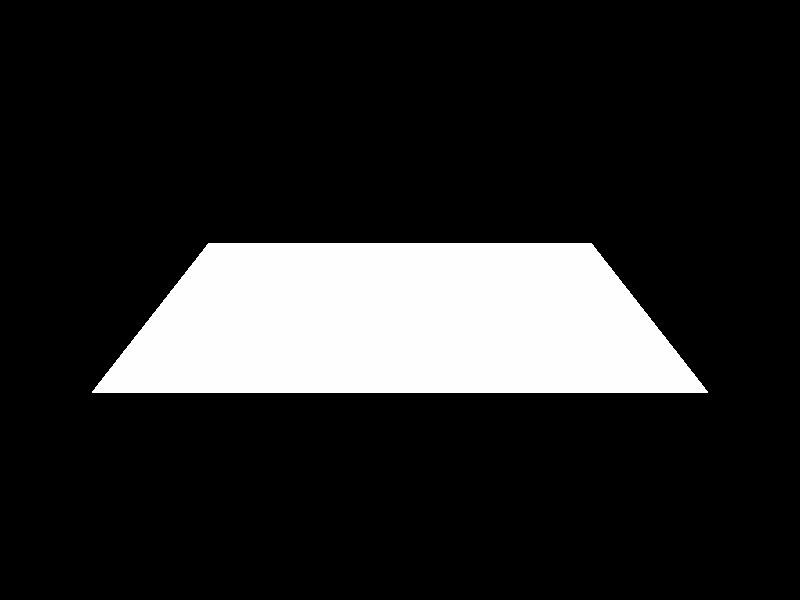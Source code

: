 //========================================================================================//
//      polygon.pov                                                                       //
//      This file is a template for plotting ED-2.2 using povray.  The cohorts must be    //
//      appended to the end of the script, using the following standard:                  //
//      tree(dbh,pft,x,y)                                                                 //
//      PFT numbers are the same as ED.                                                   //
//----------------------------------------------------------------------------------------//



//----- Define some common settings. -----------------------------------------------------//
#version 3.6;
global_settings{assumed_gamma 1.0}
#default{ finish{ ambient 0.1 diffuse 0.9 }}
#include "colors.inc"
#include "textures.inc"
#include "functions.inc"
//----------------------------------------------------------------------------------------//




//----------------------------------------------------------------------------------------//
//     This macro define the plant based on DBH and PFT.                                  //
//----------------------------------------------------------------------------------------//
#macro plant(dbh,ipft,xtree,ztree,height)
   //---- Define the allometric traits (based on tropical trees. -------------------------//
   #local mdbh    = min(dbh,96.2578);
   //#local mdbhtrackedtree = min(dbhtrackedtree,96.2578);

   //#local height  = 61.7 * (1. - exp (- 0.0352 * pow(mdbh,0.694) ) );

   #local cwidth  = sqrt( 1.12573 * pow(mdbh,1.05212) / pi);
   #local clength = 0.3106775 * pow(height,1.098);
   #local c23     = height - 1/3 * clength;
   #local crown   = height - 0.5 * clength;
   #local c13     = height - 2/3 * clength;
   #local bole    = height - clength;
   #local rbh     = 0.01 * mdbh;
   //#local rdbhtrackedtree = 0.01 * dbhtrackedtree;

   
   //-------------------------------------------------------------------------------------//

   


   

   //-------------------------------------------------------------------------------------//
   //      Define the colour of the PFTs.                                                 //
   //-------------------------------------------------------------------------------------//
   #switch (ipft)
      #case (1)
         //------ C4 Grass. --------------------------------------------------------------//
         #local pftcol   = pigment { color rgb <1.00,0.84,0.00> };
         #local pftshape = 1;
         #break
      #case (2)
         //------ Early tropical. --------------------------------------------------------//
         #local pftcol   = pigment { color rgb <0.70,1.00,0.00> };
         #local pftshape = 1;
         #break
      #case (3)
         //------ Mid tropical. ----------------------------------------------------------//
         #local pftcol   = pigment { color rgb <0.10,0.50,0.00> };
         #local pftshape = 1;
         #break
      #case (4)
         //------ Late tropical. --------------------------------------------------------//
         #local pftcol   = pigment { color rgb <0.00,0.20,0.00> };
         #local pftshape = 1;
         #break
      #case (5)
         //------ Temperate C3 grass. ----------------------------------------------------//
         #local pftcol   = pigment { color rgb <0.67,0.51,1.00> };
         #local pftshape = 1;
         #break
      #case (6)
         //------ Northern pine. ---------------------------------------------------------//
         #local pftcol   = pigment { color rgb <0.00,0.75,1.00> };
         #local pftshape = 2;
         #break
      #case (7)
         //------ Southern pine. ---------------------------------------------------------//
         #local pftcol   = pigment { color rgb <0.28,0.82,0.80> };
         #local pftshape = 2;
         #break
      #case (8)
         //------ Late conifer. ----------------------------------------------------------//
         #local pftcol   = pigment { color rgb <0.15,0.25,0.55> };
         #local pftshape = 2;
         #break
      #case (9)
         //------ Early hardwood. --------------------------------------------------------//
         #local pftcol   = pigment { color rgb <1.00,0.55,0.00> };
         #local pftshape = 1;
         #break
      #case (10)
         //------ Mid hardwood. ----------------------------------------------------------//
         #local pftcol   = pigment { color rgb <1.00,0.27,0.00> };
         #local pftshape = 1;
         #break
      #case (11)
         //------ Late hardwood. ---------------------------------------------------------//
         #local pftcol   = pigment { color rgb <0.70,0.13,0.13> };
         #local pftshape = 1;
         #break
      #case (12)
         //------ C3 Crop. ---------------------------------------------------------------//
         #local pftcol   = pigment { color rgb <0.33,0.10,0.55> };
         #local pftshape = 1;
         #break
      #case (13)
         //------ C3 pasture. ------------------------------------------------------------//
         #local pftcol   = pigment { color rgb <0.75,0.24,1.00> };
         #local pftshape = 1;
         #break
      #case (14)
         //------ C4 Crop. ---------------------------------------------------------------//
         #local pftcol   = pigment { color rgb <0.72,0.53,0.04> };
         #local pftshape = 1;
         #break
      #case (15)
         //------ C4 pasture. ------------------------------------------------------------//
         #local pftcol   = pigment { color rgb <0.94,0.90,0.55> };
         #local pftshape = 1;
         #break
      #case (16)
         //------ C3 grass. --------------------------------------------------------------//
         #local pftcol   = pigment { color rgb <0.80,0.75,0.44> };
         #local pftshape = 1;
         #break
      #case (17)
         //------ Liana. -------------------------------------------------------------//
         #local pftcol   = pigment { color rgb <0.,0.,1.> }; 	//-- 0.31,0.58,0.80 --//
         #local pftshape = 3;
         #break
   #end // switch (ipft)
   //-------------------------------------------------------------------------------------//



   //-------------------------------------------------------------------------------------//
   //     Decide what to do based on whether this is a flowering plant or a conifer.      //
   //-------------------------------------------------------------------------------------//
   #switch(pftshape)
      #case(1)
         //----- Flowering plant, use an ellipsoid. --------------------------------------//
         merge{
            //----- The stem. ------------------------------------------------------------//
            cylinder{ <0,0,0>, <0,1,0>, 2.0
                      texture{ pigment{ color rgb <0.64,0.32,0.16>}
                               finish { ambient  0.1
                                        diffuse  1.0
                                        specular 0.1
                                      }// end of finish
                             } // end of texture
                      scale <rbh,height,rbh>
                      translate<xtree,0,ztree>
                    } // end of sphere
            //----------------------------------------------------------------------------//



            //----- First crown. ---------------------------------------------------------//
            sphere{ <0,0,0>, 1.0
                    texture{ pigment{ pftcol  }
                             finish { ambient  0.1
                                      diffuse  1.0
                                      specular 0.1
                                    }// end of finish
                           } // end texture
                    scale <0.25*cwidth,2*clength/3,0.25*cwidth>
                    translate<xtree,c13,ztree>
                  } // end sphere 
            //----- Second crown. --------------------------------------------------------//
            sphere{ <0,0,0>, 1.0
                    texture{ pigment{ pftcol  }
                             finish { ambient  0.1
                                      diffuse  1.0
                                      specular 0.1
                                    }// end of finish
                           } // end texture
                    scale <0.5*cwidth,2*clength/3,0.5*cwidth>
                    translate<xtree,crown,ztree>
                  } // end sphere
            //----- Third crown. ---------------------------------------------------------//
            sphere{ <0,0,0>, 1.0
                    texture{ pigment{ pftcol  }
                             finish { ambient  0.1
                                      diffuse  1.0
                                      specular 0.1
                                    }// end of finish
                           } // end texture
                    scale <cwidth,2*clength/3,cwidth>
                    translate<xtree,c23,ztree>
                  } // end sphere
            //----------------------------------------------------------------------------//
         } // end merge 
         //-------------------------------------------------------------------------------//
         #break
      #case(2)
         //----- Conifer, use a cone... --------------------------------------------------//
         //-------------------------------------------------------------------------------//
     
         merge{
            //----- The stem. ------------------------------------------------------------//
            cylinder{ <0,0,0>, <0,1,0>, 1.0
                      texture{ pigment{ color rgb <0.64,0.32,0.16>}
                               finish { ambient  0.1
                                        diffuse  1.0
                                        specular 0.1
                                      }// end of finish
                             } // end of texture
                      scale <rbh,crown,rbh>
                      translate<xtree,0,ztree>
                    } // end of sphere
            //----------------------------------------------------------------------------//



            //----- First crown. ---------------------------------------------------------//
            cone{ <0,0,0>, 1.0, <0,clength/3,0>, 1/3
                    texture{ pigment{ pftcol  }
                             finish { ambient  0.1
                                      diffuse  1.0
                                      specular 0.1
                                    }// end of finish
                           } // end texture
                    scale <cwidth,1,cwidth>
                    translate<xtree,bole,ztree>
                  } // end cone
            //----- Second crown. --------------------------------------------------------//
            cone{ <0,0,0>, 0.8, <0,clength/3,0>, 1/3
                    texture{ pigment{ pftcol  }
                             finish { ambient  0.1
                                      diffuse  1.0
                                      specular 0.1
                                    }// end of finish
                           } // end texture
                    scale <cwidth,1,cwidth>
                    translate<xtree,c13,ztree>
                  } // end cone
            //----- First crown. ---------------------------------------------------------//
            cone{ <0,0,0>, 0.6, <0,clength/3,0>, 0.0
                    texture{ pigment{ pftcol  }
                             finish { ambient  0.1
                                      diffuse  1.0
                                      specular 0.1
                                    }// end of finish
                           } // end texture
                    scale <cwidth,1,cwidth>
                    translate<xtree,c23,ztree>
                  } // end cone
            //----------------------------------------------------------------------------//
         } // end merge
         //-------------------------------------------------------------------------------//
         #break
    #case(3)
         //----- Flowering plant, use an ellipsoid. --------------------------------------//

         merge{
            //----- The stem. ------------------------------------------------------------//
            cylinder{ <0,0,0>, <0,1,0>, 2.0
                      texture{ pigment{ pftcol}
                               finish { ambient  0.1
                                        diffuse  1.0
                                        specular 0.1
                                      }// end of finish
                             } // end of texture
                      scale <rbh,c23,rbh>
                      translate<xtree,0,ztree>
                    } // end of sphere
            //----------------------------------------------------------------------------//



           sphere{ <0,0,0>, 1.0
                    texture{ pigment{ pftcol  }
                             finish { ambient  0.1
                                      diffuse  1.0
                                      specular 0.1
                                    }// end of finish
                           } // end texture
                    scale <1*clength/3,clength/4,clength*1/3>
                    translate<xtree,c23,ztree>}
            //----------------------------------------------------------------------------//
         } // end merge 
         //-------------------------------------------------------------------------------//
         #break

   #end // switch(pftshape)
   //-------------------------------------------------------------------------------------//
#end // macro plant
//----------------------------------------------------------------------------------------//


//----- Set the camera -------------------------------------------------------------------//
camera{ location  <-800.0 ,250.0 ,    0.0>
        look_at   <   0.0 ,  0.0 ,    0.0>
        right x*image_width/image_height
        angle 45 }
//----------------------------------------------------------------------------------------//


//----- Fiat lux... ----------------------------------------------------------------------//
light_source{<1500,3000,-2500> color rgb<0.66,0.66,0.66>}
//----------------------------------------------------------------------------------------//


//----- Ground ---------------------------------------------------------------------------//
//box{ <-205,-1,-205>,<205,0,205>
//     texture{ pigment{ color rgb<0.96,0.76,0.60>}
//              normal { bumps 0.75 scale 0.25 }
//              finish { phong 0.1 }
//            } // end texture
//   } // end box
//----------------------------------------------------------------------------------------//


//----- Ground ---------------------------------------------------------------------------//
box{ <-205,-1,-205>,<205,0,205>
     texture{ pigment{ color rgb<0.99,0.99,0.99>}
              normal { bumps 0.75 scale 0.25 }
              finish { phong 0.1 }
            } // end texture
   } // end box
//----------------------------------------------------------------------------------------//
